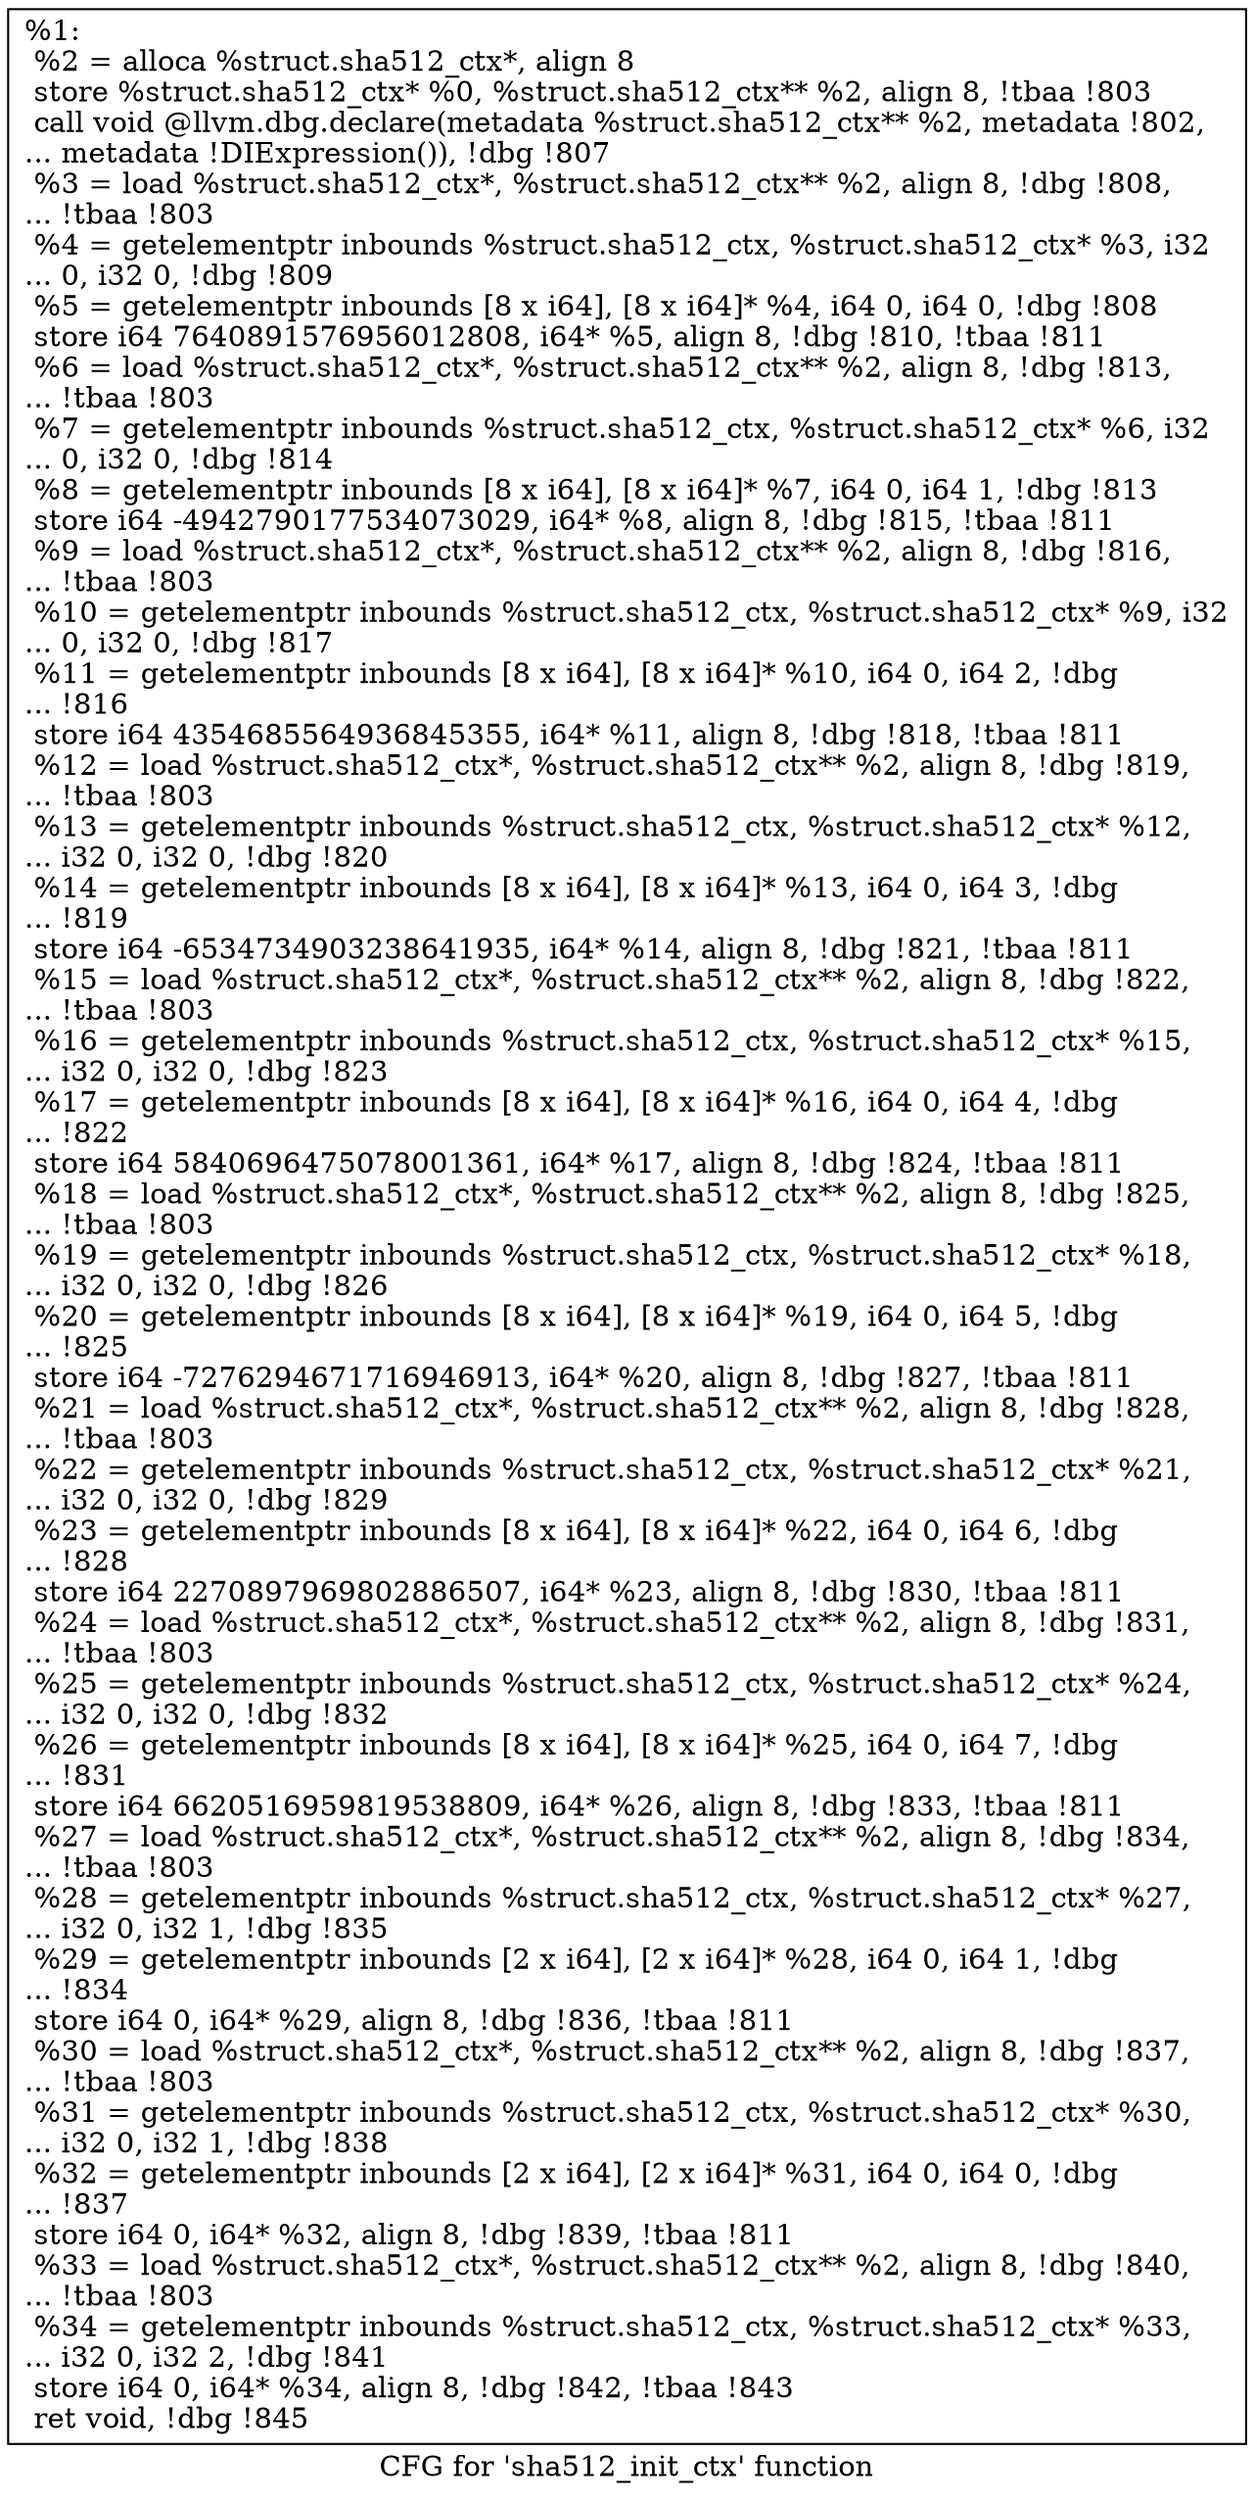 digraph "CFG for 'sha512_init_ctx' function" {
	label="CFG for 'sha512_init_ctx' function";

	Node0x276a940 [shape=record,label="{%1:\l  %2 = alloca %struct.sha512_ctx*, align 8\l  store %struct.sha512_ctx* %0, %struct.sha512_ctx** %2, align 8, !tbaa !803\l  call void @llvm.dbg.declare(metadata %struct.sha512_ctx** %2, metadata !802,\l... metadata !DIExpression()), !dbg !807\l  %3 = load %struct.sha512_ctx*, %struct.sha512_ctx** %2, align 8, !dbg !808,\l... !tbaa !803\l  %4 = getelementptr inbounds %struct.sha512_ctx, %struct.sha512_ctx* %3, i32\l... 0, i32 0, !dbg !809\l  %5 = getelementptr inbounds [8 x i64], [8 x i64]* %4, i64 0, i64 0, !dbg !808\l  store i64 7640891576956012808, i64* %5, align 8, !dbg !810, !tbaa !811\l  %6 = load %struct.sha512_ctx*, %struct.sha512_ctx** %2, align 8, !dbg !813,\l... !tbaa !803\l  %7 = getelementptr inbounds %struct.sha512_ctx, %struct.sha512_ctx* %6, i32\l... 0, i32 0, !dbg !814\l  %8 = getelementptr inbounds [8 x i64], [8 x i64]* %7, i64 0, i64 1, !dbg !813\l  store i64 -4942790177534073029, i64* %8, align 8, !dbg !815, !tbaa !811\l  %9 = load %struct.sha512_ctx*, %struct.sha512_ctx** %2, align 8, !dbg !816,\l... !tbaa !803\l  %10 = getelementptr inbounds %struct.sha512_ctx, %struct.sha512_ctx* %9, i32\l... 0, i32 0, !dbg !817\l  %11 = getelementptr inbounds [8 x i64], [8 x i64]* %10, i64 0, i64 2, !dbg\l... !816\l  store i64 4354685564936845355, i64* %11, align 8, !dbg !818, !tbaa !811\l  %12 = load %struct.sha512_ctx*, %struct.sha512_ctx** %2, align 8, !dbg !819,\l... !tbaa !803\l  %13 = getelementptr inbounds %struct.sha512_ctx, %struct.sha512_ctx* %12,\l... i32 0, i32 0, !dbg !820\l  %14 = getelementptr inbounds [8 x i64], [8 x i64]* %13, i64 0, i64 3, !dbg\l... !819\l  store i64 -6534734903238641935, i64* %14, align 8, !dbg !821, !tbaa !811\l  %15 = load %struct.sha512_ctx*, %struct.sha512_ctx** %2, align 8, !dbg !822,\l... !tbaa !803\l  %16 = getelementptr inbounds %struct.sha512_ctx, %struct.sha512_ctx* %15,\l... i32 0, i32 0, !dbg !823\l  %17 = getelementptr inbounds [8 x i64], [8 x i64]* %16, i64 0, i64 4, !dbg\l... !822\l  store i64 5840696475078001361, i64* %17, align 8, !dbg !824, !tbaa !811\l  %18 = load %struct.sha512_ctx*, %struct.sha512_ctx** %2, align 8, !dbg !825,\l... !tbaa !803\l  %19 = getelementptr inbounds %struct.sha512_ctx, %struct.sha512_ctx* %18,\l... i32 0, i32 0, !dbg !826\l  %20 = getelementptr inbounds [8 x i64], [8 x i64]* %19, i64 0, i64 5, !dbg\l... !825\l  store i64 -7276294671716946913, i64* %20, align 8, !dbg !827, !tbaa !811\l  %21 = load %struct.sha512_ctx*, %struct.sha512_ctx** %2, align 8, !dbg !828,\l... !tbaa !803\l  %22 = getelementptr inbounds %struct.sha512_ctx, %struct.sha512_ctx* %21,\l... i32 0, i32 0, !dbg !829\l  %23 = getelementptr inbounds [8 x i64], [8 x i64]* %22, i64 0, i64 6, !dbg\l... !828\l  store i64 2270897969802886507, i64* %23, align 8, !dbg !830, !tbaa !811\l  %24 = load %struct.sha512_ctx*, %struct.sha512_ctx** %2, align 8, !dbg !831,\l... !tbaa !803\l  %25 = getelementptr inbounds %struct.sha512_ctx, %struct.sha512_ctx* %24,\l... i32 0, i32 0, !dbg !832\l  %26 = getelementptr inbounds [8 x i64], [8 x i64]* %25, i64 0, i64 7, !dbg\l... !831\l  store i64 6620516959819538809, i64* %26, align 8, !dbg !833, !tbaa !811\l  %27 = load %struct.sha512_ctx*, %struct.sha512_ctx** %2, align 8, !dbg !834,\l... !tbaa !803\l  %28 = getelementptr inbounds %struct.sha512_ctx, %struct.sha512_ctx* %27,\l... i32 0, i32 1, !dbg !835\l  %29 = getelementptr inbounds [2 x i64], [2 x i64]* %28, i64 0, i64 1, !dbg\l... !834\l  store i64 0, i64* %29, align 8, !dbg !836, !tbaa !811\l  %30 = load %struct.sha512_ctx*, %struct.sha512_ctx** %2, align 8, !dbg !837,\l... !tbaa !803\l  %31 = getelementptr inbounds %struct.sha512_ctx, %struct.sha512_ctx* %30,\l... i32 0, i32 1, !dbg !838\l  %32 = getelementptr inbounds [2 x i64], [2 x i64]* %31, i64 0, i64 0, !dbg\l... !837\l  store i64 0, i64* %32, align 8, !dbg !839, !tbaa !811\l  %33 = load %struct.sha512_ctx*, %struct.sha512_ctx** %2, align 8, !dbg !840,\l... !tbaa !803\l  %34 = getelementptr inbounds %struct.sha512_ctx, %struct.sha512_ctx* %33,\l... i32 0, i32 2, !dbg !841\l  store i64 0, i64* %34, align 8, !dbg !842, !tbaa !843\l  ret void, !dbg !845\l}"];
}
